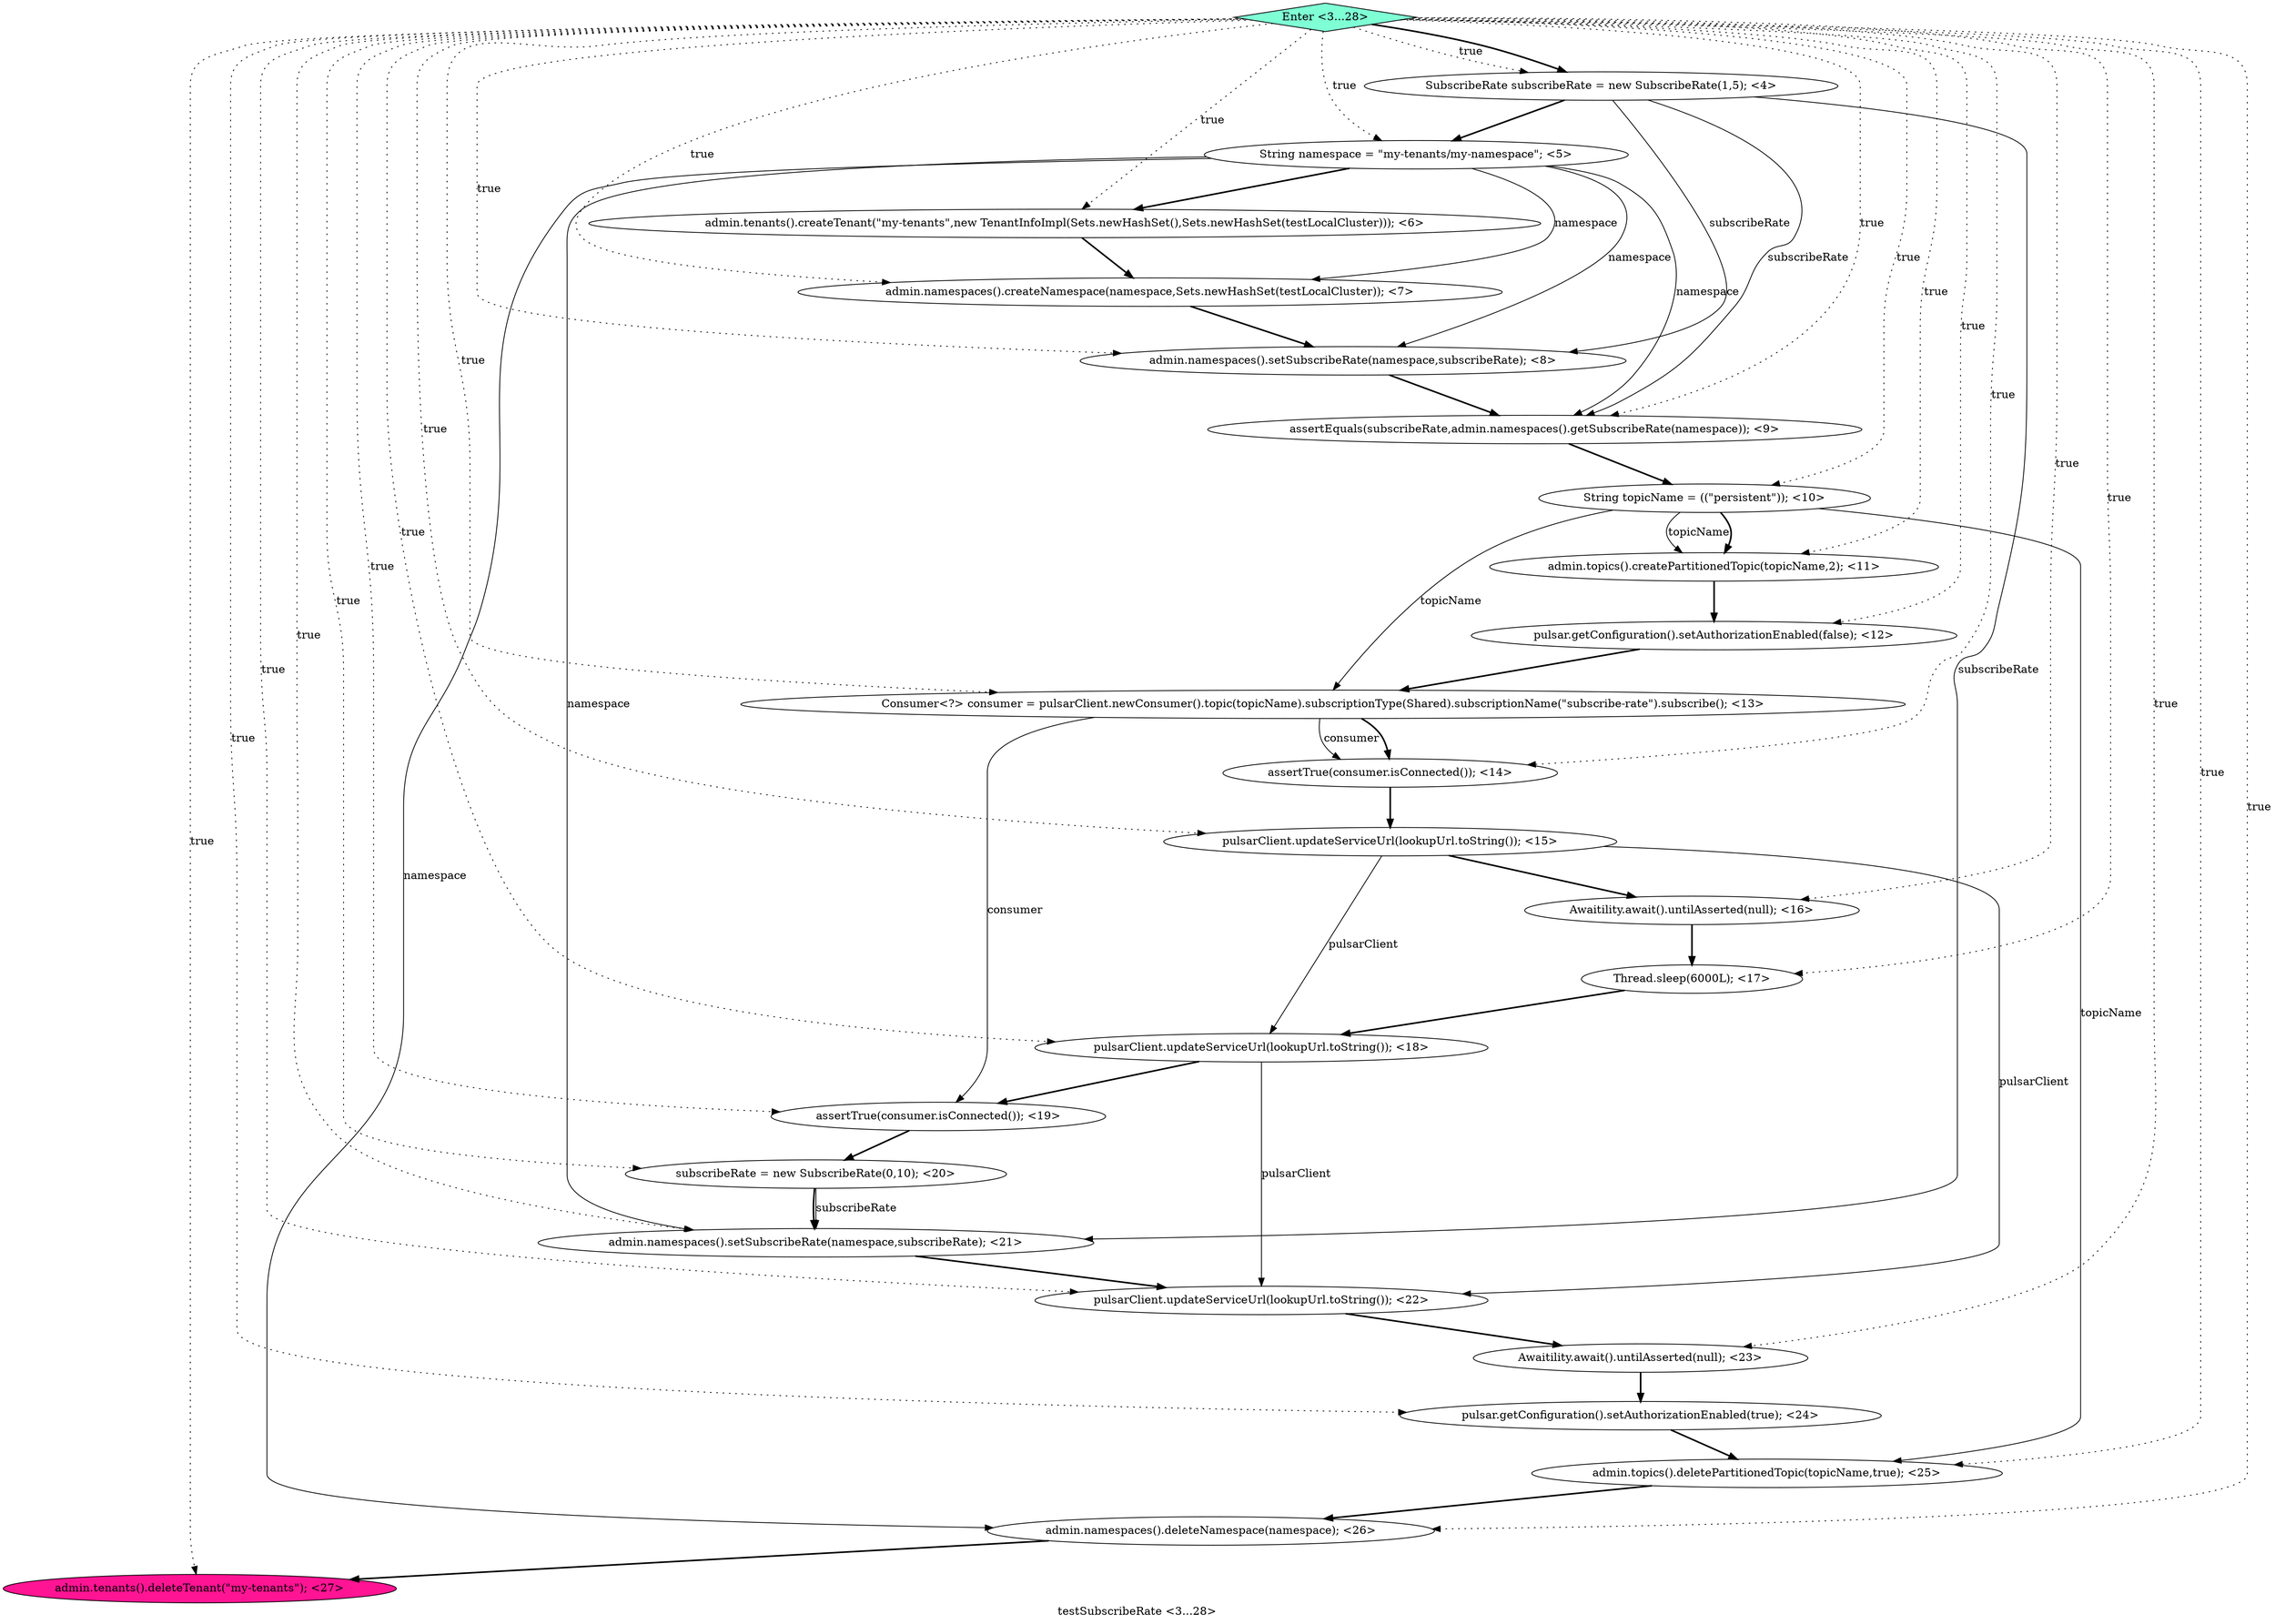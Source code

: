 digraph PDG {
label = "testSubscribeRate <3...28>";
0.2 [style = filled, label = "admin.tenants().createTenant(\"my-tenants\",new TenantInfoImpl(Sets.newHashSet(),Sets.newHashSet(testLocalCluster))); <6>", fillcolor = white, shape = ellipse];
0.13 [style = filled, label = "Thread.sleep(6000L); <17>", fillcolor = white, shape = ellipse];
0.15 [style = filled, label = "assertTrue(consumer.isConnected()); <19>", fillcolor = white, shape = ellipse];
0.10 [style = filled, label = "assertTrue(consumer.isConnected()); <14>", fillcolor = white, shape = ellipse];
0.17 [style = filled, label = "admin.namespaces().setSubscribeRate(namespace,subscribeRate); <21>", fillcolor = white, shape = ellipse];
0.24 [style = filled, label = "Enter <3...28>", fillcolor = aquamarine, shape = diamond];
0.12 [style = filled, label = "Awaitility.await().untilAsserted(null); <16>", fillcolor = white, shape = ellipse];
0.23 [style = filled, label = "admin.tenants().deleteTenant(\"my-tenants\"); <27>", fillcolor = deeppink, shape = ellipse];
0.14 [style = filled, label = "pulsarClient.updateServiceUrl(lookupUrl.toString()); <18>", fillcolor = white, shape = ellipse];
0.0 [style = filled, label = "SubscribeRate subscribeRate = new SubscribeRate(1,5); <4>", fillcolor = white, shape = ellipse];
0.1 [style = filled, label = "String namespace = \"my-tenants/my-namespace\"; <5>", fillcolor = white, shape = ellipse];
0.6 [style = filled, label = "String topicName = ((\"persistent\")); <10>", fillcolor = white, shape = ellipse];
0.5 [style = filled, label = "assertEquals(subscribeRate,admin.namespaces().getSubscribeRate(namespace)); <9>", fillcolor = white, shape = ellipse];
0.11 [style = filled, label = "pulsarClient.updateServiceUrl(lookupUrl.toString()); <15>", fillcolor = white, shape = ellipse];
0.16 [style = filled, label = "subscribeRate = new SubscribeRate(0,10); <20>", fillcolor = white, shape = ellipse];
0.19 [style = filled, label = "Awaitility.await().untilAsserted(null); <23>", fillcolor = white, shape = ellipse];
0.8 [style = filled, label = "pulsar.getConfiguration().setAuthorizationEnabled(false); <12>", fillcolor = white, shape = ellipse];
0.22 [style = filled, label = "admin.namespaces().deleteNamespace(namespace); <26>", fillcolor = white, shape = ellipse];
0.9 [style = filled, label = "Consumer<?> consumer = pulsarClient.newConsumer().topic(topicName).subscriptionType(Shared).subscriptionName(\"subscribe-rate\").subscribe(); <13>", fillcolor = white, shape = ellipse];
0.7 [style = filled, label = "admin.topics().createPartitionedTopic(topicName,2); <11>", fillcolor = white, shape = ellipse];
0.4 [style = filled, label = "admin.namespaces().setSubscribeRate(namespace,subscribeRate); <8>", fillcolor = white, shape = ellipse];
0.20 [style = filled, label = "pulsar.getConfiguration().setAuthorizationEnabled(true); <24>", fillcolor = white, shape = ellipse];
0.3 [style = filled, label = "admin.namespaces().createNamespace(namespace,Sets.newHashSet(testLocalCluster)); <7>", fillcolor = white, shape = ellipse];
0.21 [style = filled, label = "admin.topics().deletePartitionedTopic(topicName,true); <25>", fillcolor = white, shape = ellipse];
0.18 [style = filled, label = "pulsarClient.updateServiceUrl(lookupUrl.toString()); <22>", fillcolor = white, shape = ellipse];
0.0 -> 0.1 [style = bold, label=""];
0.0 -> 0.4 [style = solid, label="subscribeRate"];
0.0 -> 0.5 [style = solid, label="subscribeRate"];
0.0 -> 0.17 [style = solid, label="subscribeRate"];
0.1 -> 0.2 [style = bold, label=""];
0.1 -> 0.3 [style = solid, label="namespace"];
0.1 -> 0.4 [style = solid, label="namespace"];
0.1 -> 0.5 [style = solid, label="namespace"];
0.1 -> 0.17 [style = solid, label="namespace"];
0.1 -> 0.22 [style = solid, label="namespace"];
0.2 -> 0.3 [style = bold, label=""];
0.3 -> 0.4 [style = bold, label=""];
0.4 -> 0.5 [style = bold, label=""];
0.5 -> 0.6 [style = bold, label=""];
0.6 -> 0.7 [style = solid, label="topicName"];
0.6 -> 0.7 [style = bold, label=""];
0.6 -> 0.9 [style = solid, label="topicName"];
0.6 -> 0.21 [style = solid, label="topicName"];
0.7 -> 0.8 [style = bold, label=""];
0.8 -> 0.9 [style = bold, label=""];
0.9 -> 0.10 [style = solid, label="consumer"];
0.9 -> 0.10 [style = bold, label=""];
0.9 -> 0.15 [style = solid, label="consumer"];
0.10 -> 0.11 [style = bold, label=""];
0.11 -> 0.12 [style = bold, label=""];
0.11 -> 0.14 [style = solid, label="pulsarClient"];
0.11 -> 0.18 [style = solid, label="pulsarClient"];
0.12 -> 0.13 [style = bold, label=""];
0.13 -> 0.14 [style = bold, label=""];
0.14 -> 0.15 [style = bold, label=""];
0.14 -> 0.18 [style = solid, label="pulsarClient"];
0.15 -> 0.16 [style = bold, label=""];
0.16 -> 0.17 [style = solid, label="subscribeRate"];
0.16 -> 0.17 [style = bold, label=""];
0.17 -> 0.18 [style = bold, label=""];
0.18 -> 0.19 [style = bold, label=""];
0.19 -> 0.20 [style = bold, label=""];
0.20 -> 0.21 [style = bold, label=""];
0.21 -> 0.22 [style = bold, label=""];
0.22 -> 0.23 [style = bold, label=""];
0.24 -> 0.0 [style = dotted, label="true"];
0.24 -> 0.0 [style = bold, label=""];
0.24 -> 0.1 [style = dotted, label="true"];
0.24 -> 0.2 [style = dotted, label="true"];
0.24 -> 0.3 [style = dotted, label="true"];
0.24 -> 0.4 [style = dotted, label="true"];
0.24 -> 0.5 [style = dotted, label="true"];
0.24 -> 0.6 [style = dotted, label="true"];
0.24 -> 0.7 [style = dotted, label="true"];
0.24 -> 0.8 [style = dotted, label="true"];
0.24 -> 0.9 [style = dotted, label="true"];
0.24 -> 0.10 [style = dotted, label="true"];
0.24 -> 0.11 [style = dotted, label="true"];
0.24 -> 0.12 [style = dotted, label="true"];
0.24 -> 0.13 [style = dotted, label="true"];
0.24 -> 0.14 [style = dotted, label="true"];
0.24 -> 0.15 [style = dotted, label="true"];
0.24 -> 0.16 [style = dotted, label="true"];
0.24 -> 0.17 [style = dotted, label="true"];
0.24 -> 0.18 [style = dotted, label="true"];
0.24 -> 0.19 [style = dotted, label="true"];
0.24 -> 0.20 [style = dotted, label="true"];
0.24 -> 0.21 [style = dotted, label="true"];
0.24 -> 0.22 [style = dotted, label="true"];
0.24 -> 0.23 [style = dotted, label="true"];
}
